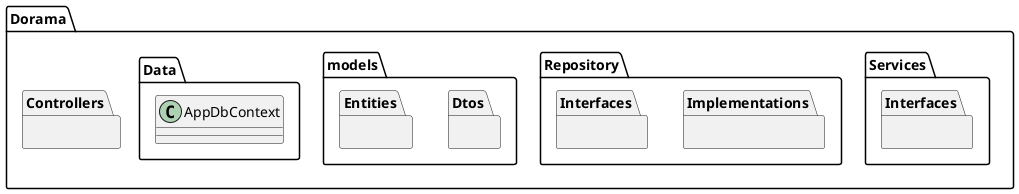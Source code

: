 ﻿@startuml
package Dorama {

      package Services {
                package Interfaces {
       
}       

       
       
        }

        package Repository{
        
        package Implementations{
        
        
        }
        package Interfaces{
     
        
        }
}

        package models {
                package Dtos {
       
}
                package Entities {
        
            }
        

       
       
        }

        package Data {
        class AppDbContext 
        }




        package Controllers {
       
        }
        
               
        
}
@enduml
